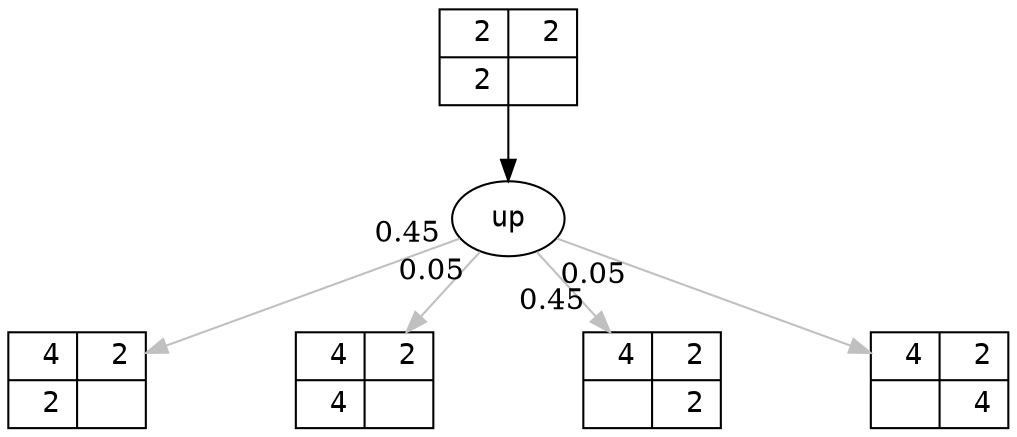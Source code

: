 digraph {
  nodesep=1;
  node [fontname="Courier"];

  s1_1_1_0 [shape=record, label="{{&nbsp;2|&nbsp;2}|{&nbsp;2|&nbsp;&nbsp;}}"];
  s2_1_1_0 [shape=record, label="{{&nbsp;4|&nbsp;2}|{&nbsp;2|&nbsp;&nbsp;}}"];
  s2_1_2_0 [shape=record, label="{{&nbsp;4|&nbsp;2}|{&nbsp;4|&nbsp;&nbsp;}}"];
  s2_1_0_1 [shape=record, label="{{&nbsp;4|&nbsp;2}|{&nbsp;&nbsp;|&nbsp;2}}"];
  s2_1_0_2 [shape=record, label="{{&nbsp;4|&nbsp;2}|{&nbsp;&nbsp;|&nbsp;4}}"];

  up [label="up"]
  s1_1_1_0 -> up
  up -> s2_1_1_0 [labeldistance=2.5, taillabel=" 0.45 ", color=grey];
  up -> s2_1_2_0 [labeldistance=2.5, taillabel=" 0.05 ", color=grey];
  up -> s2_1_0_1 [labeldistance=2.5, taillabel=" 0.45 ", color=grey];
  up -> s2_1_0_2 [labeldistance=2.5, taillabel=" 0.05 ", color=grey];
}
